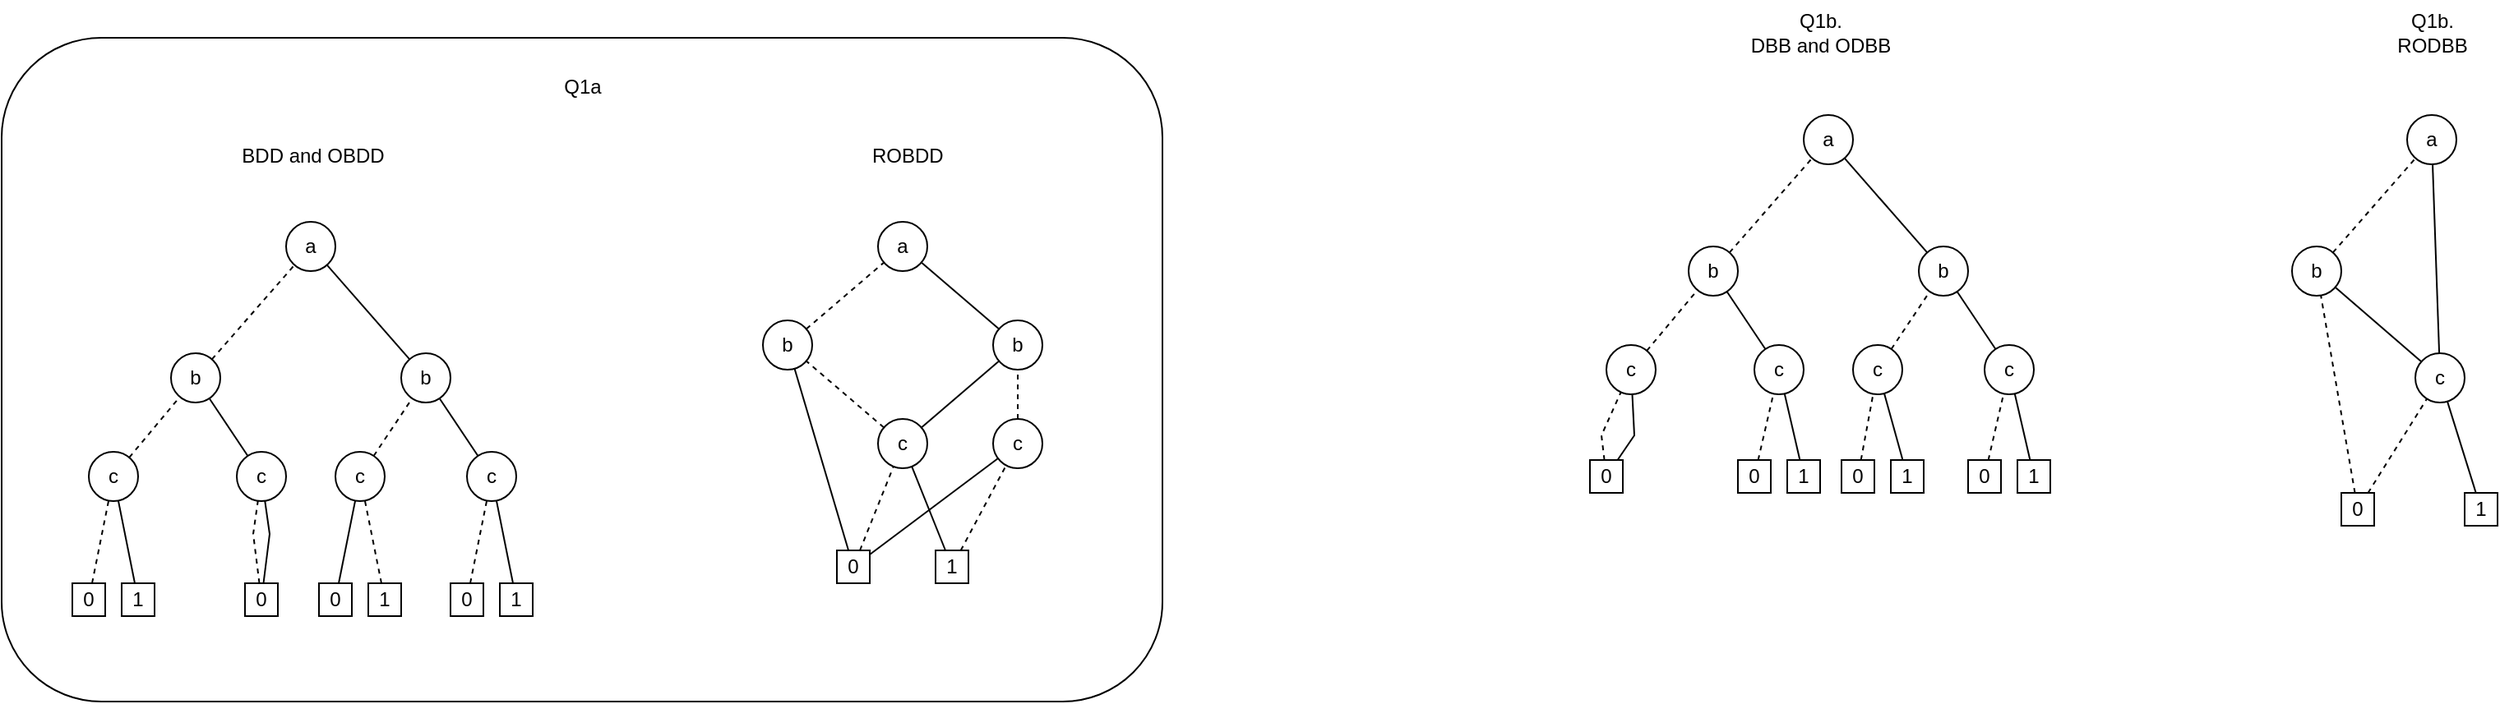 <mxfile version="27.2.0">
  <diagram name="Page-1" id="7E9gSxAwbtiFRUaCC5ca">
    <mxGraphModel dx="1283" dy="886" grid="1" gridSize="10" guides="1" tooltips="1" connect="1" arrows="1" fold="1" page="0" pageScale="1" pageWidth="850" pageHeight="1100" math="0" shadow="0">
      <root>
        <mxCell id="0" />
        <mxCell id="1" parent="0" />
        <mxCell id="TRvrpSjDpHR4BY_lNr_P-34" value="" style="rounded=1;whiteSpace=wrap;html=1;" vertex="1" parent="1">
          <mxGeometry x="-113" y="8" width="706" height="404" as="geometry" />
        </mxCell>
        <mxCell id="lUWKuF_8CkeKNWvW8N9--51" value="a" style="ellipse;whiteSpace=wrap;html=1;" parent="1" vertex="1">
          <mxGeometry x="420" y="120" width="30" height="30" as="geometry" />
        </mxCell>
        <mxCell id="lUWKuF_8CkeKNWvW8N9--52" value="b" style="ellipse;whiteSpace=wrap;html=1;" parent="1" vertex="1">
          <mxGeometry x="350" y="180" width="30" height="30" as="geometry" />
        </mxCell>
        <mxCell id="lUWKuF_8CkeKNWvW8N9--53" value="b" style="ellipse;whiteSpace=wrap;html=1;" parent="1" vertex="1">
          <mxGeometry x="490" y="180" width="30" height="30" as="geometry" />
        </mxCell>
        <mxCell id="lUWKuF_8CkeKNWvW8N9--54" value="" style="endArrow=none;dashed=1;html=1;rounded=0;" parent="1" source="lUWKuF_8CkeKNWvW8N9--52" target="lUWKuF_8CkeKNWvW8N9--51" edge="1">
          <mxGeometry width="50" height="50" relative="1" as="geometry">
            <mxPoint x="450" y="280" as="sourcePoint" />
            <mxPoint x="500" y="230" as="targetPoint" />
          </mxGeometry>
        </mxCell>
        <mxCell id="lUWKuF_8CkeKNWvW8N9--55" value="" style="endArrow=none;html=1;rounded=0;" parent="1" source="lUWKuF_8CkeKNWvW8N9--53" target="lUWKuF_8CkeKNWvW8N9--51" edge="1">
          <mxGeometry width="50" height="50" relative="1" as="geometry">
            <mxPoint x="450" y="280" as="sourcePoint" />
            <mxPoint x="500" y="230" as="targetPoint" />
          </mxGeometry>
        </mxCell>
        <mxCell id="lUWKuF_8CkeKNWvW8N9--58" value="c" style="ellipse;whiteSpace=wrap;html=1;" parent="1" vertex="1">
          <mxGeometry x="490" y="240" width="30" height="30" as="geometry" />
        </mxCell>
        <mxCell id="lUWKuF_8CkeKNWvW8N9--59" value="c" style="ellipse;whiteSpace=wrap;html=1;" parent="1" vertex="1">
          <mxGeometry x="420" y="240" width="30" height="30" as="geometry" />
        </mxCell>
        <mxCell id="lUWKuF_8CkeKNWvW8N9--60" value="" style="endArrow=none;dashed=1;html=1;rounded=0;" parent="1" source="lUWKuF_8CkeKNWvW8N9--58" target="lUWKuF_8CkeKNWvW8N9--53" edge="1">
          <mxGeometry width="50" height="50" relative="1" as="geometry">
            <mxPoint x="450" y="290" as="sourcePoint" />
            <mxPoint x="500" y="240" as="targetPoint" />
          </mxGeometry>
        </mxCell>
        <mxCell id="lUWKuF_8CkeKNWvW8N9--61" value="" style="endArrow=none;dashed=1;html=1;rounded=0;" parent="1" source="lUWKuF_8CkeKNWvW8N9--59" target="lUWKuF_8CkeKNWvW8N9--52" edge="1">
          <mxGeometry width="50" height="50" relative="1" as="geometry">
            <mxPoint x="450" y="290" as="sourcePoint" />
            <mxPoint x="500" y="240" as="targetPoint" />
          </mxGeometry>
        </mxCell>
        <mxCell id="lUWKuF_8CkeKNWvW8N9--62" value="" style="endArrow=none;html=1;rounded=0;" parent="1" source="lUWKuF_8CkeKNWvW8N9--64" target="lUWKuF_8CkeKNWvW8N9--52" edge="1">
          <mxGeometry width="50" height="50" relative="1" as="geometry">
            <mxPoint x="365" y="240" as="sourcePoint" />
            <mxPoint x="390" y="210" as="targetPoint" />
          </mxGeometry>
        </mxCell>
        <mxCell id="lUWKuF_8CkeKNWvW8N9--63" value="" style="endArrow=none;html=1;rounded=0;" parent="1" source="lUWKuF_8CkeKNWvW8N9--59" target="lUWKuF_8CkeKNWvW8N9--53" edge="1">
          <mxGeometry width="50" height="50" relative="1" as="geometry">
            <mxPoint x="450" y="290" as="sourcePoint" />
            <mxPoint x="500" y="240" as="targetPoint" />
          </mxGeometry>
        </mxCell>
        <mxCell id="lUWKuF_8CkeKNWvW8N9--64" value="0" style="whiteSpace=wrap;html=1;aspect=fixed;" parent="1" vertex="1">
          <mxGeometry x="395" y="320" width="20" height="20" as="geometry" />
        </mxCell>
        <mxCell id="lUWKuF_8CkeKNWvW8N9--65" value="1" style="whiteSpace=wrap;html=1;aspect=fixed;" parent="1" vertex="1">
          <mxGeometry x="455" y="320" width="20" height="20" as="geometry" />
        </mxCell>
        <mxCell id="lUWKuF_8CkeKNWvW8N9--70" value="" style="endArrow=none;dashed=1;html=1;rounded=0;" parent="1" source="lUWKuF_8CkeKNWvW8N9--65" target="lUWKuF_8CkeKNWvW8N9--58" edge="1">
          <mxGeometry width="50" height="50" relative="1" as="geometry">
            <mxPoint x="450" y="320" as="sourcePoint" />
            <mxPoint x="500" y="270" as="targetPoint" />
          </mxGeometry>
        </mxCell>
        <mxCell id="lUWKuF_8CkeKNWvW8N9--71" value="" style="endArrow=none;html=1;rounded=0;" parent="1" source="lUWKuF_8CkeKNWvW8N9--64" target="lUWKuF_8CkeKNWvW8N9--58" edge="1">
          <mxGeometry width="50" height="50" relative="1" as="geometry">
            <mxPoint x="360" y="400" as="sourcePoint" />
            <mxPoint x="410" y="350" as="targetPoint" />
          </mxGeometry>
        </mxCell>
        <mxCell id="lUWKuF_8CkeKNWvW8N9--72" value="" style="endArrow=none;dashed=1;html=1;rounded=0;" parent="1" source="lUWKuF_8CkeKNWvW8N9--64" target="lUWKuF_8CkeKNWvW8N9--59" edge="1">
          <mxGeometry width="50" height="50" relative="1" as="geometry">
            <mxPoint x="480" y="330" as="sourcePoint" />
            <mxPoint x="530" y="280" as="targetPoint" />
          </mxGeometry>
        </mxCell>
        <mxCell id="lUWKuF_8CkeKNWvW8N9--73" value="" style="endArrow=none;html=1;rounded=0;" parent="1" source="lUWKuF_8CkeKNWvW8N9--65" target="lUWKuF_8CkeKNWvW8N9--59" edge="1">
          <mxGeometry width="50" height="50" relative="1" as="geometry">
            <mxPoint x="480" y="380" as="sourcePoint" />
            <mxPoint x="530" y="330" as="targetPoint" />
          </mxGeometry>
        </mxCell>
        <mxCell id="TRvrpSjDpHR4BY_lNr_P-1" value="&amp;nbsp;ROBDD" style="text;html=1;align=center;verticalAlign=middle;resizable=0;points=[];autosize=1;strokeColor=none;fillColor=none;" vertex="1" parent="1">
          <mxGeometry x="403" y="67" width="65" height="26" as="geometry" />
        </mxCell>
        <mxCell id="TRvrpSjDpHR4BY_lNr_P-2" value="a" style="ellipse;whiteSpace=wrap;html=1;" vertex="1" parent="1">
          <mxGeometry x="60" y="120" width="30" height="30" as="geometry" />
        </mxCell>
        <mxCell id="TRvrpSjDpHR4BY_lNr_P-3" value="b" style="ellipse;whiteSpace=wrap;html=1;" vertex="1" parent="1">
          <mxGeometry x="-10" y="200" width="30" height="30" as="geometry" />
        </mxCell>
        <mxCell id="TRvrpSjDpHR4BY_lNr_P-4" value="b" style="ellipse;whiteSpace=wrap;html=1;" vertex="1" parent="1">
          <mxGeometry x="130" y="200" width="30" height="30" as="geometry" />
        </mxCell>
        <mxCell id="TRvrpSjDpHR4BY_lNr_P-5" value="" style="endArrow=none;dashed=1;html=1;rounded=0;" edge="1" parent="1" source="TRvrpSjDpHR4BY_lNr_P-3" target="TRvrpSjDpHR4BY_lNr_P-2">
          <mxGeometry width="50" height="50" relative="1" as="geometry">
            <mxPoint x="90" y="300" as="sourcePoint" />
            <mxPoint x="140" y="250" as="targetPoint" />
          </mxGeometry>
        </mxCell>
        <mxCell id="TRvrpSjDpHR4BY_lNr_P-6" value="" style="endArrow=none;html=1;rounded=0;" edge="1" parent="1" source="TRvrpSjDpHR4BY_lNr_P-4" target="TRvrpSjDpHR4BY_lNr_P-2">
          <mxGeometry width="50" height="50" relative="1" as="geometry">
            <mxPoint x="90" y="300" as="sourcePoint" />
            <mxPoint x="140" y="250" as="targetPoint" />
          </mxGeometry>
        </mxCell>
        <mxCell id="TRvrpSjDpHR4BY_lNr_P-7" value="c" style="ellipse;whiteSpace=wrap;html=1;" vertex="1" parent="1">
          <mxGeometry x="-60" y="260" width="30" height="30" as="geometry" />
        </mxCell>
        <mxCell id="TRvrpSjDpHR4BY_lNr_P-8" value="c" style="ellipse;whiteSpace=wrap;html=1;" vertex="1" parent="1">
          <mxGeometry x="30" y="260" width="30" height="30" as="geometry" />
        </mxCell>
        <mxCell id="TRvrpSjDpHR4BY_lNr_P-9" value="c" style="ellipse;whiteSpace=wrap;html=1;" vertex="1" parent="1">
          <mxGeometry x="90" y="260" width="30" height="30" as="geometry" />
        </mxCell>
        <mxCell id="TRvrpSjDpHR4BY_lNr_P-10" value="c" style="ellipse;whiteSpace=wrap;html=1;" vertex="1" parent="1">
          <mxGeometry x="170" y="260" width="30" height="30" as="geometry" />
        </mxCell>
        <mxCell id="TRvrpSjDpHR4BY_lNr_P-11" value="" style="endArrow=none;dashed=1;html=1;rounded=0;" edge="1" parent="1" source="TRvrpSjDpHR4BY_lNr_P-9" target="TRvrpSjDpHR4BY_lNr_P-4">
          <mxGeometry width="50" height="50" relative="1" as="geometry">
            <mxPoint x="90" y="310" as="sourcePoint" />
            <mxPoint x="140" y="260" as="targetPoint" />
          </mxGeometry>
        </mxCell>
        <mxCell id="TRvrpSjDpHR4BY_lNr_P-12" value="" style="endArrow=none;dashed=1;html=1;rounded=0;" edge="1" parent="1" source="TRvrpSjDpHR4BY_lNr_P-7" target="TRvrpSjDpHR4BY_lNr_P-3">
          <mxGeometry width="50" height="50" relative="1" as="geometry">
            <mxPoint x="90" y="310" as="sourcePoint" />
            <mxPoint x="140" y="260" as="targetPoint" />
          </mxGeometry>
        </mxCell>
        <mxCell id="TRvrpSjDpHR4BY_lNr_P-13" value="" style="endArrow=none;html=1;rounded=0;" edge="1" parent="1" source="TRvrpSjDpHR4BY_lNr_P-8" target="TRvrpSjDpHR4BY_lNr_P-3">
          <mxGeometry width="50" height="50" relative="1" as="geometry">
            <mxPoint x="-20" y="280" as="sourcePoint" />
            <mxPoint x="30" y="230" as="targetPoint" />
          </mxGeometry>
        </mxCell>
        <mxCell id="TRvrpSjDpHR4BY_lNr_P-14" value="" style="endArrow=none;html=1;rounded=0;" edge="1" parent="1" source="TRvrpSjDpHR4BY_lNr_P-10" target="TRvrpSjDpHR4BY_lNr_P-4">
          <mxGeometry width="50" height="50" relative="1" as="geometry">
            <mxPoint x="90" y="310" as="sourcePoint" />
            <mxPoint x="140" y="260" as="targetPoint" />
          </mxGeometry>
        </mxCell>
        <mxCell id="TRvrpSjDpHR4BY_lNr_P-15" value="0" style="whiteSpace=wrap;html=1;aspect=fixed;" vertex="1" parent="1">
          <mxGeometry x="160" y="340" width="20" height="20" as="geometry" />
        </mxCell>
        <mxCell id="TRvrpSjDpHR4BY_lNr_P-16" value="1" style="whiteSpace=wrap;html=1;aspect=fixed;" vertex="1" parent="1">
          <mxGeometry x="190" y="340" width="20" height="20" as="geometry" />
        </mxCell>
        <mxCell id="TRvrpSjDpHR4BY_lNr_P-17" value="" style="endArrow=none;dashed=1;html=1;rounded=0;" edge="1" parent="1" source="TRvrpSjDpHR4BY_lNr_P-26" target="TRvrpSjDpHR4BY_lNr_P-7">
          <mxGeometry width="50" height="50" relative="1" as="geometry">
            <mxPoint x="90" y="310" as="sourcePoint" />
            <mxPoint x="140" y="260" as="targetPoint" />
          </mxGeometry>
        </mxCell>
        <mxCell id="TRvrpSjDpHR4BY_lNr_P-18" value="" style="endArrow=none;html=1;rounded=0;" edge="1" parent="1" source="TRvrpSjDpHR4BY_lNr_P-7" target="TRvrpSjDpHR4BY_lNr_P-27">
          <mxGeometry width="50" height="50" relative="1" as="geometry">
            <mxPoint x="90" y="310" as="sourcePoint" />
            <mxPoint x="140" y="260" as="targetPoint" />
          </mxGeometry>
        </mxCell>
        <mxCell id="TRvrpSjDpHR4BY_lNr_P-19" value="" style="endArrow=none;dashed=1;html=1;rounded=0;" edge="1" parent="1" source="TRvrpSjDpHR4BY_lNr_P-28" target="TRvrpSjDpHR4BY_lNr_P-8">
          <mxGeometry width="50" height="50" relative="1" as="geometry">
            <mxPoint x="90" y="310" as="sourcePoint" />
            <mxPoint x="140" y="260" as="targetPoint" />
            <Array as="points">
              <mxPoint x="40" y="310" />
            </Array>
          </mxGeometry>
        </mxCell>
        <mxCell id="TRvrpSjDpHR4BY_lNr_P-20" value="" style="endArrow=none;html=1;rounded=0;" edge="1" parent="1" source="TRvrpSjDpHR4BY_lNr_P-28" target="TRvrpSjDpHR4BY_lNr_P-8">
          <mxGeometry width="50" height="50" relative="1" as="geometry">
            <mxPoint x="-10" y="510" as="sourcePoint" />
            <mxPoint x="40" y="460" as="targetPoint" />
            <Array as="points">
              <mxPoint x="50" y="310" />
            </Array>
          </mxGeometry>
        </mxCell>
        <mxCell id="TRvrpSjDpHR4BY_lNr_P-21" value="" style="endArrow=none;dashed=1;html=1;rounded=0;" edge="1" parent="1" source="TRvrpSjDpHR4BY_lNr_P-31" target="TRvrpSjDpHR4BY_lNr_P-9">
          <mxGeometry width="50" height="50" relative="1" as="geometry">
            <mxPoint x="90" y="340" as="sourcePoint" />
            <mxPoint x="140" y="290" as="targetPoint" />
          </mxGeometry>
        </mxCell>
        <mxCell id="TRvrpSjDpHR4BY_lNr_P-22" value="" style="endArrow=none;html=1;rounded=0;" edge="1" parent="1" source="TRvrpSjDpHR4BY_lNr_P-30" target="TRvrpSjDpHR4BY_lNr_P-9">
          <mxGeometry width="50" height="50" relative="1" as="geometry">
            <mxPoint y="420" as="sourcePoint" />
            <mxPoint x="50" y="370" as="targetPoint" />
          </mxGeometry>
        </mxCell>
        <mxCell id="TRvrpSjDpHR4BY_lNr_P-23" value="" style="endArrow=none;dashed=1;html=1;rounded=0;" edge="1" parent="1" source="TRvrpSjDpHR4BY_lNr_P-15" target="TRvrpSjDpHR4BY_lNr_P-10">
          <mxGeometry width="50" height="50" relative="1" as="geometry">
            <mxPoint x="120" y="350" as="sourcePoint" />
            <mxPoint x="170" y="300" as="targetPoint" />
          </mxGeometry>
        </mxCell>
        <mxCell id="TRvrpSjDpHR4BY_lNr_P-24" value="" style="endArrow=none;html=1;rounded=0;" edge="1" parent="1" source="TRvrpSjDpHR4BY_lNr_P-16" target="TRvrpSjDpHR4BY_lNr_P-10">
          <mxGeometry width="50" height="50" relative="1" as="geometry">
            <mxPoint x="120" y="400" as="sourcePoint" />
            <mxPoint x="170" y="350" as="targetPoint" />
          </mxGeometry>
        </mxCell>
        <mxCell id="TRvrpSjDpHR4BY_lNr_P-25" value="BDD and OBDD" style="text;html=1;align=center;verticalAlign=middle;resizable=0;points=[];autosize=1;strokeColor=none;fillColor=none;" vertex="1" parent="1">
          <mxGeometry x="23" y="67" width="105" height="26" as="geometry" />
        </mxCell>
        <mxCell id="TRvrpSjDpHR4BY_lNr_P-26" value="0" style="whiteSpace=wrap;html=1;aspect=fixed;" vertex="1" parent="1">
          <mxGeometry x="-70" y="340" width="20" height="20" as="geometry" />
        </mxCell>
        <mxCell id="TRvrpSjDpHR4BY_lNr_P-27" value="1" style="whiteSpace=wrap;html=1;aspect=fixed;" vertex="1" parent="1">
          <mxGeometry x="-40" y="340" width="20" height="20" as="geometry" />
        </mxCell>
        <mxCell id="TRvrpSjDpHR4BY_lNr_P-28" value="0" style="whiteSpace=wrap;html=1;aspect=fixed;" vertex="1" parent="1">
          <mxGeometry x="35" y="340" width="20" height="20" as="geometry" />
        </mxCell>
        <mxCell id="TRvrpSjDpHR4BY_lNr_P-30" value="0" style="whiteSpace=wrap;html=1;aspect=fixed;" vertex="1" parent="1">
          <mxGeometry x="80" y="340" width="20" height="20" as="geometry" />
        </mxCell>
        <mxCell id="TRvrpSjDpHR4BY_lNr_P-31" value="1" style="whiteSpace=wrap;html=1;aspect=fixed;" vertex="1" parent="1">
          <mxGeometry x="110" y="340" width="20" height="20" as="geometry" />
        </mxCell>
        <mxCell id="TRvrpSjDpHR4BY_lNr_P-35" value="Q1a" style="text;html=1;align=center;verticalAlign=middle;resizable=0;points=[];autosize=1;strokeColor=none;fillColor=none;" vertex="1" parent="1">
          <mxGeometry x="219.5" y="25" width="41" height="26" as="geometry" />
        </mxCell>
        <mxCell id="TRvrpSjDpHR4BY_lNr_P-39" value="a" style="ellipse;whiteSpace=wrap;html=1;" vertex="1" parent="1">
          <mxGeometry x="983" y="55" width="30" height="30" as="geometry" />
        </mxCell>
        <mxCell id="TRvrpSjDpHR4BY_lNr_P-40" value="b" style="ellipse;whiteSpace=wrap;html=1;" vertex="1" parent="1">
          <mxGeometry x="913" y="135" width="30" height="30" as="geometry" />
        </mxCell>
        <mxCell id="TRvrpSjDpHR4BY_lNr_P-41" value="b" style="ellipse;whiteSpace=wrap;html=1;" vertex="1" parent="1">
          <mxGeometry x="1053" y="135" width="30" height="30" as="geometry" />
        </mxCell>
        <mxCell id="TRvrpSjDpHR4BY_lNr_P-42" value="" style="endArrow=none;dashed=1;html=1;rounded=0;" edge="1" parent="1" source="TRvrpSjDpHR4BY_lNr_P-40" target="TRvrpSjDpHR4BY_lNr_P-39">
          <mxGeometry width="50" height="50" relative="1" as="geometry">
            <mxPoint x="1013" y="235" as="sourcePoint" />
            <mxPoint x="1063" y="185" as="targetPoint" />
          </mxGeometry>
        </mxCell>
        <mxCell id="TRvrpSjDpHR4BY_lNr_P-43" value="" style="endArrow=none;html=1;rounded=0;" edge="1" parent="1" source="TRvrpSjDpHR4BY_lNr_P-41" target="TRvrpSjDpHR4BY_lNr_P-39">
          <mxGeometry width="50" height="50" relative="1" as="geometry">
            <mxPoint x="1013" y="235" as="sourcePoint" />
            <mxPoint x="1063" y="185" as="targetPoint" />
          </mxGeometry>
        </mxCell>
        <mxCell id="TRvrpSjDpHR4BY_lNr_P-44" value="c" style="ellipse;whiteSpace=wrap;html=1;" vertex="1" parent="1">
          <mxGeometry x="863" y="195" width="30" height="30" as="geometry" />
        </mxCell>
        <mxCell id="TRvrpSjDpHR4BY_lNr_P-45" value="c" style="ellipse;whiteSpace=wrap;html=1;" vertex="1" parent="1">
          <mxGeometry x="953" y="195" width="30" height="30" as="geometry" />
        </mxCell>
        <mxCell id="TRvrpSjDpHR4BY_lNr_P-46" value="c" style="ellipse;whiteSpace=wrap;html=1;" vertex="1" parent="1">
          <mxGeometry x="1013" y="195" width="30" height="30" as="geometry" />
        </mxCell>
        <mxCell id="TRvrpSjDpHR4BY_lNr_P-47" value="c" style="ellipse;whiteSpace=wrap;html=1;" vertex="1" parent="1">
          <mxGeometry x="1093" y="195" width="30" height="30" as="geometry" />
        </mxCell>
        <mxCell id="TRvrpSjDpHR4BY_lNr_P-48" value="" style="endArrow=none;dashed=1;html=1;rounded=0;" edge="1" parent="1" source="TRvrpSjDpHR4BY_lNr_P-46" target="TRvrpSjDpHR4BY_lNr_P-41">
          <mxGeometry width="50" height="50" relative="1" as="geometry">
            <mxPoint x="1013" y="245" as="sourcePoint" />
            <mxPoint x="1063" y="195" as="targetPoint" />
          </mxGeometry>
        </mxCell>
        <mxCell id="TRvrpSjDpHR4BY_lNr_P-49" value="" style="endArrow=none;dashed=1;html=1;rounded=0;" edge="1" parent="1" source="TRvrpSjDpHR4BY_lNr_P-44" target="TRvrpSjDpHR4BY_lNr_P-40">
          <mxGeometry width="50" height="50" relative="1" as="geometry">
            <mxPoint x="1013" y="245" as="sourcePoint" />
            <mxPoint x="1063" y="195" as="targetPoint" />
          </mxGeometry>
        </mxCell>
        <mxCell id="TRvrpSjDpHR4BY_lNr_P-50" value="" style="endArrow=none;html=1;rounded=0;" edge="1" parent="1" source="TRvrpSjDpHR4BY_lNr_P-45" target="TRvrpSjDpHR4BY_lNr_P-40">
          <mxGeometry width="50" height="50" relative="1" as="geometry">
            <mxPoint x="903" y="215" as="sourcePoint" />
            <mxPoint x="953" y="165" as="targetPoint" />
          </mxGeometry>
        </mxCell>
        <mxCell id="TRvrpSjDpHR4BY_lNr_P-51" value="" style="endArrow=none;html=1;rounded=0;" edge="1" parent="1" source="TRvrpSjDpHR4BY_lNr_P-47" target="TRvrpSjDpHR4BY_lNr_P-41">
          <mxGeometry width="50" height="50" relative="1" as="geometry">
            <mxPoint x="1013" y="245" as="sourcePoint" />
            <mxPoint x="1063" y="195" as="targetPoint" />
          </mxGeometry>
        </mxCell>
        <mxCell id="TRvrpSjDpHR4BY_lNr_P-62" value="0" style="whiteSpace=wrap;html=1;aspect=fixed;" vertex="1" parent="1">
          <mxGeometry x="853" y="265" width="20" height="20" as="geometry" />
        </mxCell>
        <mxCell id="TRvrpSjDpHR4BY_lNr_P-69" value="0" style="whiteSpace=wrap;html=1;aspect=fixed;" vertex="1" parent="1">
          <mxGeometry x="943" y="265" width="20" height="20" as="geometry" />
        </mxCell>
        <mxCell id="TRvrpSjDpHR4BY_lNr_P-70" value="1" style="whiteSpace=wrap;html=1;aspect=fixed;" vertex="1" parent="1">
          <mxGeometry x="973" y="265" width="20" height="20" as="geometry" />
        </mxCell>
        <mxCell id="TRvrpSjDpHR4BY_lNr_P-71" value="0" style="whiteSpace=wrap;html=1;aspect=fixed;" vertex="1" parent="1">
          <mxGeometry x="1006" y="265" width="20" height="20" as="geometry" />
        </mxCell>
        <mxCell id="TRvrpSjDpHR4BY_lNr_P-72" value="1" style="whiteSpace=wrap;html=1;aspect=fixed;" vertex="1" parent="1">
          <mxGeometry x="1036" y="265" width="20" height="20" as="geometry" />
        </mxCell>
        <mxCell id="TRvrpSjDpHR4BY_lNr_P-73" value="0" style="whiteSpace=wrap;html=1;aspect=fixed;" vertex="1" parent="1">
          <mxGeometry x="1083" y="265" width="20" height="20" as="geometry" />
        </mxCell>
        <mxCell id="TRvrpSjDpHR4BY_lNr_P-74" value="1" style="whiteSpace=wrap;html=1;aspect=fixed;" vertex="1" parent="1">
          <mxGeometry x="1113" y="265" width="20" height="20" as="geometry" />
        </mxCell>
        <mxCell id="TRvrpSjDpHR4BY_lNr_P-75" value="" style="endArrow=none;dashed=1;html=1;rounded=0;" edge="1" parent="1" source="TRvrpSjDpHR4BY_lNr_P-62" target="TRvrpSjDpHR4BY_lNr_P-44">
          <mxGeometry width="50" height="50" relative="1" as="geometry">
            <mxPoint x="804" y="291" as="sourcePoint" />
            <mxPoint x="854" y="241" as="targetPoint" />
            <Array as="points">
              <mxPoint x="860" y="250" />
            </Array>
          </mxGeometry>
        </mxCell>
        <mxCell id="TRvrpSjDpHR4BY_lNr_P-76" value="" style="endArrow=none;html=1;rounded=0;" edge="1" parent="1" source="TRvrpSjDpHR4BY_lNr_P-62" target="TRvrpSjDpHR4BY_lNr_P-44">
          <mxGeometry width="50" height="50" relative="1" as="geometry">
            <mxPoint x="804" y="305" as="sourcePoint" />
            <mxPoint x="854" y="255" as="targetPoint" />
            <Array as="points">
              <mxPoint x="880" y="250" />
            </Array>
          </mxGeometry>
        </mxCell>
        <mxCell id="TRvrpSjDpHR4BY_lNr_P-77" value="" style="endArrow=none;dashed=1;html=1;rounded=0;" edge="1" parent="1" source="TRvrpSjDpHR4BY_lNr_P-69" target="TRvrpSjDpHR4BY_lNr_P-45">
          <mxGeometry width="50" height="50" relative="1" as="geometry">
            <mxPoint x="900" y="290" as="sourcePoint" />
            <mxPoint x="950" y="240" as="targetPoint" />
          </mxGeometry>
        </mxCell>
        <mxCell id="TRvrpSjDpHR4BY_lNr_P-78" value="" style="endArrow=none;html=1;rounded=0;" edge="1" parent="1" source="TRvrpSjDpHR4BY_lNr_P-70" target="TRvrpSjDpHR4BY_lNr_P-45">
          <mxGeometry width="50" height="50" relative="1" as="geometry">
            <mxPoint x="880" y="330" as="sourcePoint" />
            <mxPoint x="930" y="280" as="targetPoint" />
          </mxGeometry>
        </mxCell>
        <mxCell id="TRvrpSjDpHR4BY_lNr_P-79" value="" style="endArrow=none;dashed=1;html=1;rounded=0;" edge="1" parent="1" source="TRvrpSjDpHR4BY_lNr_P-71" target="TRvrpSjDpHR4BY_lNr_P-46">
          <mxGeometry width="50" height="50" relative="1" as="geometry">
            <mxPoint x="990" y="290" as="sourcePoint" />
            <mxPoint x="1040" y="240" as="targetPoint" />
          </mxGeometry>
        </mxCell>
        <mxCell id="TRvrpSjDpHR4BY_lNr_P-80" value="" style="endArrow=none;html=1;rounded=0;" edge="1" parent="1" source="TRvrpSjDpHR4BY_lNr_P-72" target="TRvrpSjDpHR4BY_lNr_P-46">
          <mxGeometry width="50" height="50" relative="1" as="geometry">
            <mxPoint x="1010" y="360" as="sourcePoint" />
            <mxPoint x="1060" y="310" as="targetPoint" />
          </mxGeometry>
        </mxCell>
        <mxCell id="TRvrpSjDpHR4BY_lNr_P-81" value="" style="endArrow=none;dashed=1;html=1;rounded=0;" edge="1" parent="1" source="TRvrpSjDpHR4BY_lNr_P-73" target="TRvrpSjDpHR4BY_lNr_P-47">
          <mxGeometry width="50" height="50" relative="1" as="geometry">
            <mxPoint x="1040" y="340" as="sourcePoint" />
            <mxPoint x="1090" y="290" as="targetPoint" />
          </mxGeometry>
        </mxCell>
        <mxCell id="TRvrpSjDpHR4BY_lNr_P-82" value="" style="endArrow=none;html=1;rounded=0;" edge="1" parent="1" source="TRvrpSjDpHR4BY_lNr_P-74" target="TRvrpSjDpHR4BY_lNr_P-47">
          <mxGeometry width="50" height="50" relative="1" as="geometry">
            <mxPoint x="1060" y="350" as="sourcePoint" />
            <mxPoint x="1110" y="300" as="targetPoint" />
          </mxGeometry>
        </mxCell>
        <mxCell id="TRvrpSjDpHR4BY_lNr_P-83" value="Q1b.&lt;br&gt;DBB and ODBB" style="text;html=1;align=center;verticalAlign=middle;resizable=0;points=[];autosize=1;strokeColor=none;fillColor=none;" vertex="1" parent="1">
          <mxGeometry x="938" y="-15" width="110" height="40" as="geometry" />
        </mxCell>
        <mxCell id="TRvrpSjDpHR4BY_lNr_P-84" value="a" style="ellipse;whiteSpace=wrap;html=1;" vertex="1" parent="1">
          <mxGeometry x="1350" y="55" width="30" height="30" as="geometry" />
        </mxCell>
        <mxCell id="TRvrpSjDpHR4BY_lNr_P-85" value="b" style="ellipse;whiteSpace=wrap;html=1;" vertex="1" parent="1">
          <mxGeometry x="1280" y="135" width="30" height="30" as="geometry" />
        </mxCell>
        <mxCell id="TRvrpSjDpHR4BY_lNr_P-87" value="" style="endArrow=none;dashed=1;html=1;rounded=0;" edge="1" parent="1" source="TRvrpSjDpHR4BY_lNr_P-85" target="TRvrpSjDpHR4BY_lNr_P-84">
          <mxGeometry width="50" height="50" relative="1" as="geometry">
            <mxPoint x="1380" y="235" as="sourcePoint" />
            <mxPoint x="1430" y="185" as="targetPoint" />
          </mxGeometry>
        </mxCell>
        <mxCell id="TRvrpSjDpHR4BY_lNr_P-88" value="" style="endArrow=none;html=1;rounded=0;" edge="1" parent="1" source="TRvrpSjDpHR4BY_lNr_P-91" target="TRvrpSjDpHR4BY_lNr_P-84">
          <mxGeometry width="50" height="50" relative="1" as="geometry">
            <mxPoint x="1425.108" y="138.724" as="sourcePoint" />
            <mxPoint x="1430" y="185" as="targetPoint" />
          </mxGeometry>
        </mxCell>
        <mxCell id="TRvrpSjDpHR4BY_lNr_P-91" value="c" style="ellipse;whiteSpace=wrap;html=1;" vertex="1" parent="1">
          <mxGeometry x="1355" y="200" width="30" height="30" as="geometry" />
        </mxCell>
        <mxCell id="TRvrpSjDpHR4BY_lNr_P-94" value="" style="endArrow=none;dashed=1;html=1;rounded=0;" edge="1" parent="1" source="TRvrpSjDpHR4BY_lNr_P-99" target="TRvrpSjDpHR4BY_lNr_P-85">
          <mxGeometry width="50" height="50" relative="1" as="geometry">
            <mxPoint x="1295" y="195" as="sourcePoint" />
            <mxPoint x="1430" y="195" as="targetPoint" />
          </mxGeometry>
        </mxCell>
        <mxCell id="TRvrpSjDpHR4BY_lNr_P-95" value="" style="endArrow=none;html=1;rounded=0;" edge="1" parent="1" source="TRvrpSjDpHR4BY_lNr_P-91" target="TRvrpSjDpHR4BY_lNr_P-85">
          <mxGeometry width="50" height="50" relative="1" as="geometry">
            <mxPoint x="1270" y="215" as="sourcePoint" />
            <mxPoint x="1320" y="165" as="targetPoint" />
          </mxGeometry>
        </mxCell>
        <mxCell id="TRvrpSjDpHR4BY_lNr_P-99" value="0" style="whiteSpace=wrap;html=1;aspect=fixed;" vertex="1" parent="1">
          <mxGeometry x="1310" y="285" width="20" height="20" as="geometry" />
        </mxCell>
        <mxCell id="TRvrpSjDpHR4BY_lNr_P-100" value="1" style="whiteSpace=wrap;html=1;aspect=fixed;" vertex="1" parent="1">
          <mxGeometry x="1385" y="285" width="20" height="20" as="geometry" />
        </mxCell>
        <mxCell id="TRvrpSjDpHR4BY_lNr_P-109" value="" style="endArrow=none;dashed=1;html=1;rounded=0;" edge="1" parent="1" source="TRvrpSjDpHR4BY_lNr_P-99" target="TRvrpSjDpHR4BY_lNr_P-91">
          <mxGeometry width="50" height="50" relative="1" as="geometry">
            <mxPoint x="1357" y="290" as="sourcePoint" />
            <mxPoint x="1407" y="240" as="targetPoint" />
          </mxGeometry>
        </mxCell>
        <mxCell id="TRvrpSjDpHR4BY_lNr_P-110" value="" style="endArrow=none;html=1;rounded=0;" edge="1" parent="1" source="TRvrpSjDpHR4BY_lNr_P-100" target="TRvrpSjDpHR4BY_lNr_P-91">
          <mxGeometry width="50" height="50" relative="1" as="geometry">
            <mxPoint x="1377" y="360" as="sourcePoint" />
            <mxPoint x="1427" y="310" as="targetPoint" />
          </mxGeometry>
        </mxCell>
        <mxCell id="TRvrpSjDpHR4BY_lNr_P-114" value="Q1b.&lt;br&gt;RODBB" style="text;html=1;align=center;verticalAlign=middle;resizable=0;points=[];autosize=1;strokeColor=none;fillColor=none;" vertex="1" parent="1">
          <mxGeometry x="1330" y="-15" width="70" height="40" as="geometry" />
        </mxCell>
      </root>
    </mxGraphModel>
  </diagram>
</mxfile>
